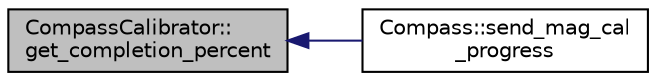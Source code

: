 digraph "CompassCalibrator::get_completion_percent"
{
 // INTERACTIVE_SVG=YES
  edge [fontname="Helvetica",fontsize="10",labelfontname="Helvetica",labelfontsize="10"];
  node [fontname="Helvetica",fontsize="10",shape=record];
  rankdir="LR";
  Node1 [label="CompassCalibrator::\lget_completion_percent",height=0.2,width=0.4,color="black", fillcolor="grey75", style="filled", fontcolor="black"];
  Node1 -> Node2 [dir="back",color="midnightblue",fontsize="10",style="solid",fontname="Helvetica"];
  Node2 [label="Compass::send_mag_cal\l_progress",height=0.2,width=0.4,color="black", fillcolor="white", style="filled",URL="$classCompass.html#aa81dfaba861a7072aac805e6cbae25d4"];
}
